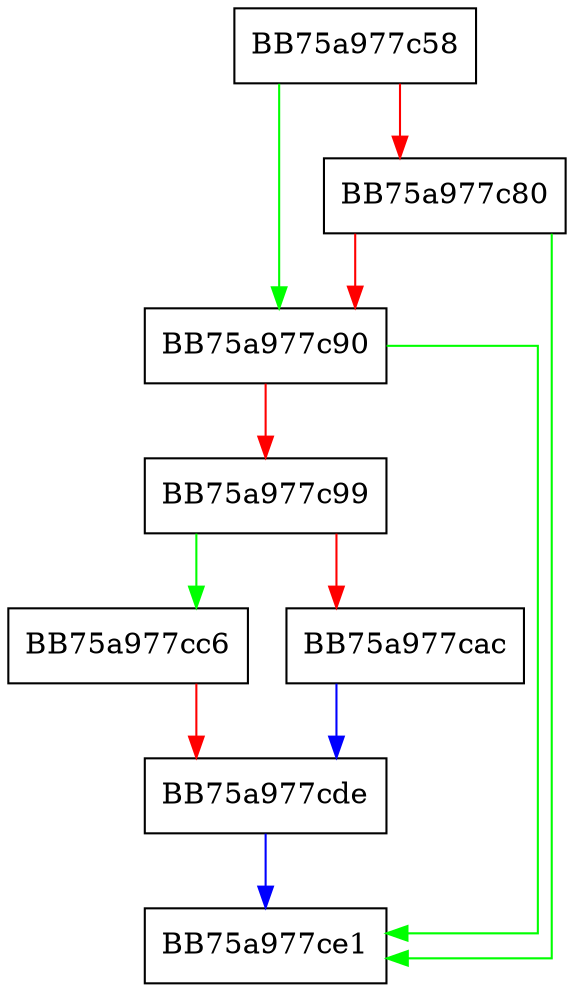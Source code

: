 digraph do_detection {
  node [shape="box"];
  graph [splines=ortho];
  BB75a977c58 -> BB75a977c90 [color="green"];
  BB75a977c58 -> BB75a977c80 [color="red"];
  BB75a977c80 -> BB75a977ce1 [color="green"];
  BB75a977c80 -> BB75a977c90 [color="red"];
  BB75a977c90 -> BB75a977ce1 [color="green"];
  BB75a977c90 -> BB75a977c99 [color="red"];
  BB75a977c99 -> BB75a977cc6 [color="green"];
  BB75a977c99 -> BB75a977cac [color="red"];
  BB75a977cac -> BB75a977cde [color="blue"];
  BB75a977cc6 -> BB75a977cde [color="red"];
  BB75a977cde -> BB75a977ce1 [color="blue"];
}